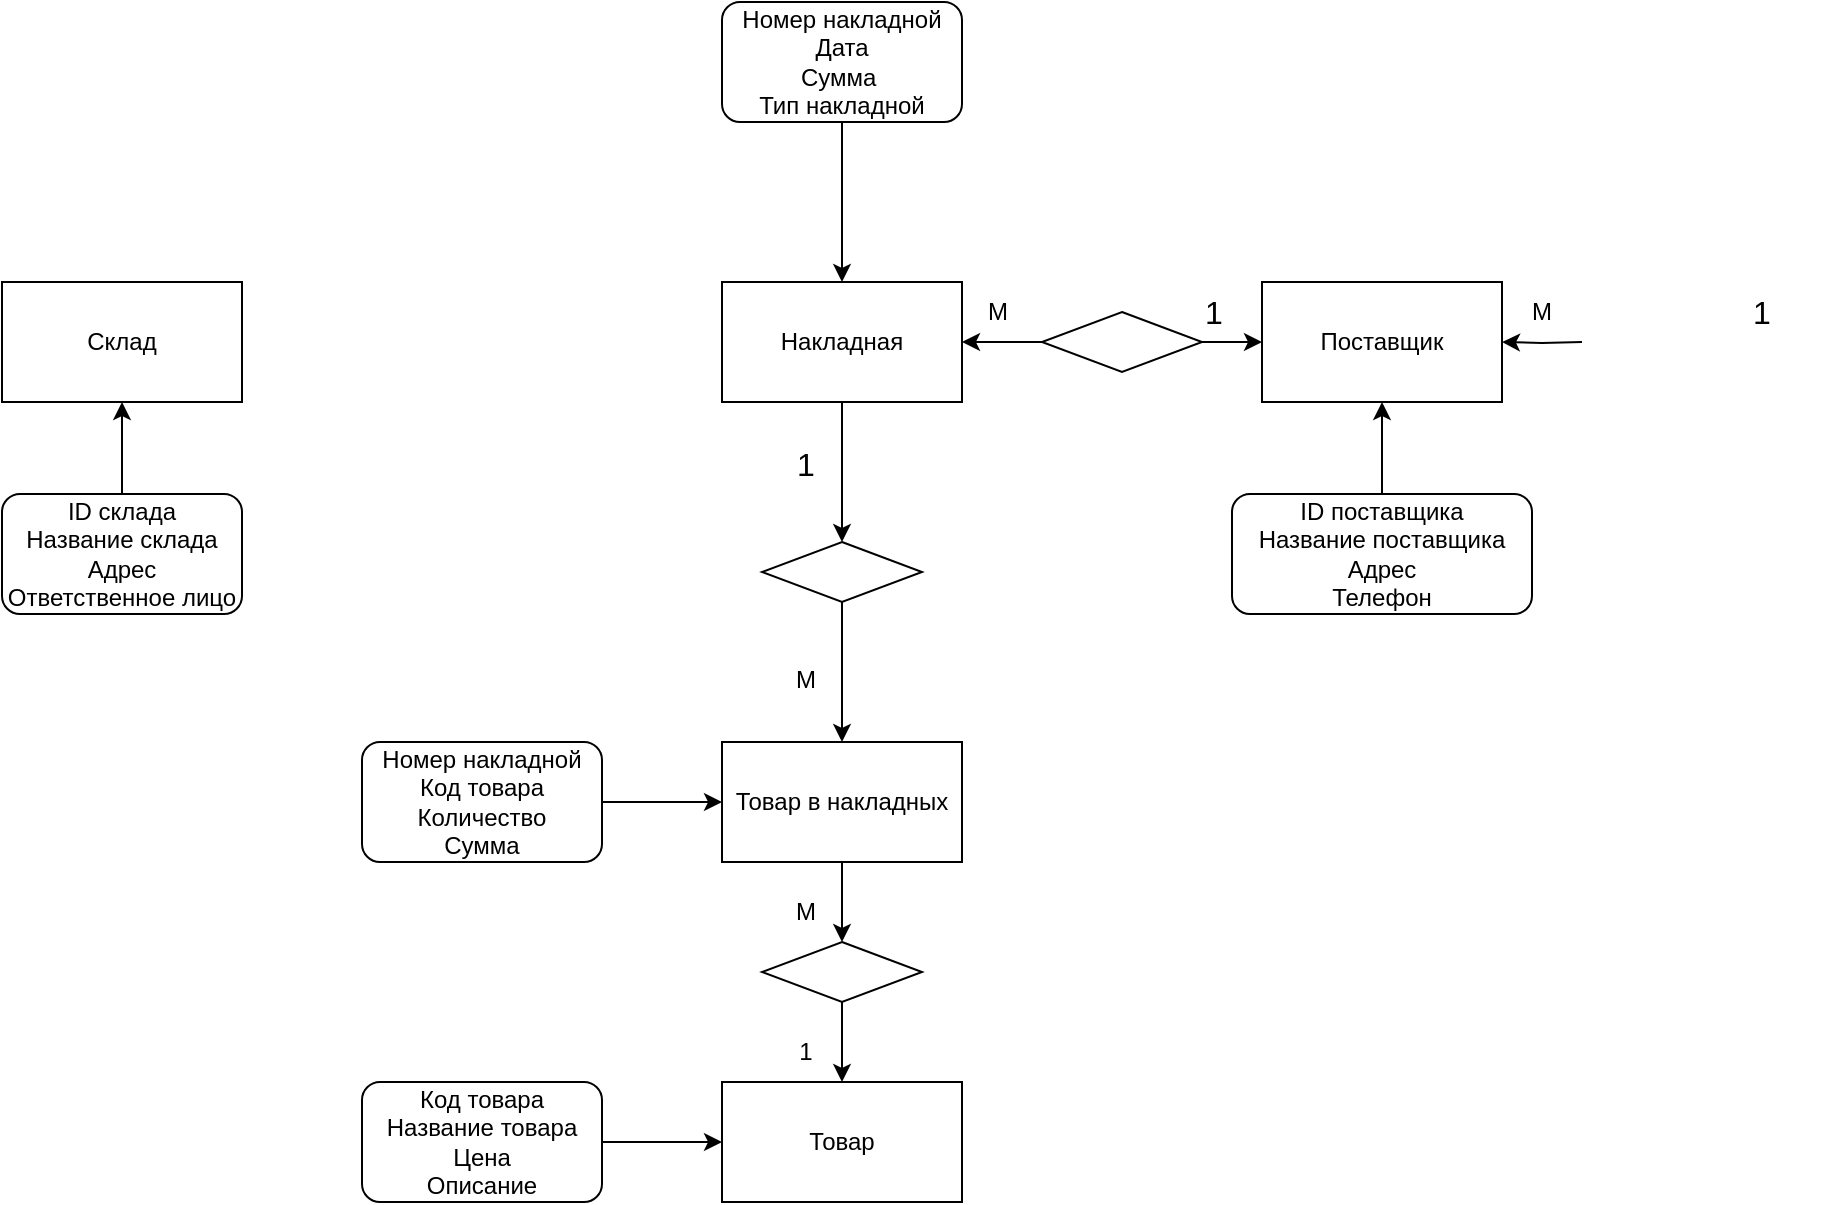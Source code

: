 <mxfile version="23.1.5" type="github">
  <diagram id="R2lEEEUBdFMjLlhIrx00" name="Page-1">
    <mxGraphModel dx="1843" dy="1681" grid="1" gridSize="12" guides="1" tooltips="1" connect="1" arrows="1" fold="1" page="1" pageScale="1" pageWidth="850" pageHeight="1100" math="0" shadow="0" extFonts="Permanent Marker^https://fonts.googleapis.com/css?family=Permanent+Marker">
      <root>
        <mxCell id="0" />
        <mxCell id="1" parent="0" />
        <mxCell id="KIhSotyc4KXOU1gQnIl4-2" value="Товар" style="rounded=0;whiteSpace=wrap;html=1;" parent="1" vertex="1">
          <mxGeometry x="120" y="420" width="120" height="60" as="geometry" />
        </mxCell>
        <mxCell id="9PAWE8jcKNj4PO7F9pd2-2" style="edgeStyle=orthogonalEdgeStyle;rounded=0;orthogonalLoop=1;jettySize=auto;html=1;exitX=0.5;exitY=1;exitDx=0;exitDy=0;" parent="1" source="KIhSotyc4KXOU1gQnIl4-3" target="KIhSotyc4KXOU1gQnIl4-9" edge="1">
          <mxGeometry relative="1" as="geometry" />
        </mxCell>
        <mxCell id="KIhSotyc4KXOU1gQnIl4-3" value="Накладная" style="rounded=0;whiteSpace=wrap;html=1;" parent="1" vertex="1">
          <mxGeometry x="120" y="20" width="120" height="60" as="geometry" />
        </mxCell>
        <mxCell id="9PAWE8jcKNj4PO7F9pd2-4" style="edgeStyle=orthogonalEdgeStyle;rounded=0;orthogonalLoop=1;jettySize=auto;html=1;exitX=0.5;exitY=1;exitDx=0;exitDy=0;entryX=0.5;entryY=0;entryDx=0;entryDy=0;" parent="1" source="KIhSotyc4KXOU1gQnIl4-4" target="KIhSotyc4KXOU1gQnIl4-8" edge="1">
          <mxGeometry relative="1" as="geometry" />
        </mxCell>
        <mxCell id="KIhSotyc4KXOU1gQnIl4-4" value="Товар в накладных" style="rounded=0;whiteSpace=wrap;html=1;" parent="1" vertex="1">
          <mxGeometry x="120" y="250" width="120" height="60" as="geometry" />
        </mxCell>
        <mxCell id="KIhSotyc4KXOU1gQnIl4-5" value="Склад" style="rounded=0;whiteSpace=wrap;html=1;" parent="1" vertex="1">
          <mxGeometry x="-240" y="20" width="120" height="60" as="geometry" />
        </mxCell>
        <mxCell id="KIhSotyc4KXOU1gQnIl4-6" value="Поставщик" style="rounded=0;whiteSpace=wrap;html=1;" parent="1" vertex="1">
          <mxGeometry x="390" y="20" width="120" height="60" as="geometry" />
        </mxCell>
        <mxCell id="9PAWE8jcKNj4PO7F9pd2-10" style="edgeStyle=orthogonalEdgeStyle;rounded=0;orthogonalLoop=1;jettySize=auto;html=1;entryX=1;entryY=0.5;entryDx=0;entryDy=0;" parent="1" target="KIhSotyc4KXOU1gQnIl4-6" edge="1">
          <mxGeometry relative="1" as="geometry">
            <mxPoint x="550" y="50" as="sourcePoint" />
          </mxGeometry>
        </mxCell>
        <mxCell id="9PAWE8jcKNj4PO7F9pd2-5" style="edgeStyle=orthogonalEdgeStyle;rounded=0;orthogonalLoop=1;jettySize=auto;html=1;exitX=0.5;exitY=1;exitDx=0;exitDy=0;entryX=0.5;entryY=0;entryDx=0;entryDy=0;" parent="1" source="KIhSotyc4KXOU1gQnIl4-8" target="KIhSotyc4KXOU1gQnIl4-2" edge="1">
          <mxGeometry relative="1" as="geometry" />
        </mxCell>
        <mxCell id="KIhSotyc4KXOU1gQnIl4-8" value="" style="rhombus;whiteSpace=wrap;html=1;" parent="1" vertex="1">
          <mxGeometry x="140" y="350" width="80" height="30" as="geometry" />
        </mxCell>
        <mxCell id="9PAWE8jcKNj4PO7F9pd2-3" style="edgeStyle=orthogonalEdgeStyle;rounded=0;orthogonalLoop=1;jettySize=auto;html=1;exitX=0.5;exitY=1;exitDx=0;exitDy=0;entryX=0.5;entryY=0;entryDx=0;entryDy=0;" parent="1" source="KIhSotyc4KXOU1gQnIl4-9" target="KIhSotyc4KXOU1gQnIl4-4" edge="1">
          <mxGeometry relative="1" as="geometry" />
        </mxCell>
        <mxCell id="KIhSotyc4KXOU1gQnIl4-9" value="" style="rhombus;whiteSpace=wrap;html=1;" parent="1" vertex="1">
          <mxGeometry x="140" y="150" width="80" height="30" as="geometry" />
        </mxCell>
        <mxCell id="9PAWE8jcKNj4PO7F9pd2-7" style="edgeStyle=orthogonalEdgeStyle;rounded=0;orthogonalLoop=1;jettySize=auto;html=1;" parent="1" source="KIhSotyc4KXOU1gQnIl4-10" target="KIhSotyc4KXOU1gQnIl4-6" edge="1">
          <mxGeometry relative="1" as="geometry" />
        </mxCell>
        <mxCell id="9PAWE8jcKNj4PO7F9pd2-8" style="edgeStyle=orthogonalEdgeStyle;rounded=0;orthogonalLoop=1;jettySize=auto;html=1;entryX=1;entryY=0.5;entryDx=0;entryDy=0;" parent="1" source="KIhSotyc4KXOU1gQnIl4-10" target="KIhSotyc4KXOU1gQnIl4-3" edge="1">
          <mxGeometry relative="1" as="geometry" />
        </mxCell>
        <mxCell id="KIhSotyc4KXOU1gQnIl4-10" value="" style="rhombus;whiteSpace=wrap;html=1;" parent="1" vertex="1">
          <mxGeometry x="280" y="35" width="80" height="30" as="geometry" />
        </mxCell>
        <mxCell id="KIhSotyc4KXOU1gQnIl4-33" value="М" style="text;html=1;strokeColor=none;fillColor=none;align=center;verticalAlign=middle;whiteSpace=wrap;rounded=0;" parent="1" vertex="1">
          <mxGeometry x="500" y="20" width="60" height="30" as="geometry" />
        </mxCell>
        <mxCell id="9PAWE8jcKNj4PO7F9pd2-1" style="edgeStyle=orthogonalEdgeStyle;rounded=0;orthogonalLoop=1;jettySize=auto;html=1;exitX=0.5;exitY=1;exitDx=0;exitDy=0;" parent="1" source="KIhSotyc4KXOU1gQnIl4-8" target="KIhSotyc4KXOU1gQnIl4-8" edge="1">
          <mxGeometry relative="1" as="geometry" />
        </mxCell>
        <mxCell id="9PAWE8jcKNj4PO7F9pd2-12" value="1" style="text;html=1;align=center;verticalAlign=middle;whiteSpace=wrap;rounded=0;strokeWidth=2;fontSize=16;" parent="1" vertex="1">
          <mxGeometry x="610" y="20" width="60" height="30" as="geometry" />
        </mxCell>
        <mxCell id="9PAWE8jcKNj4PO7F9pd2-13" value="М" style="text;html=1;strokeColor=none;fillColor=none;align=center;verticalAlign=middle;whiteSpace=wrap;rounded=0;" parent="1" vertex="1">
          <mxGeometry x="228" y="20" width="60" height="30" as="geometry" />
        </mxCell>
        <mxCell id="9PAWE8jcKNj4PO7F9pd2-14" value="1" style="text;html=1;align=center;verticalAlign=middle;whiteSpace=wrap;rounded=0;strokeWidth=2;fontSize=16;" parent="1" vertex="1">
          <mxGeometry x="336" y="20" width="60" height="30" as="geometry" />
        </mxCell>
        <mxCell id="9PAWE8jcKNj4PO7F9pd2-15" value="1" style="text;html=1;align=center;verticalAlign=middle;whiteSpace=wrap;rounded=0;strokeWidth=2;fontSize=16;" parent="1" vertex="1">
          <mxGeometry x="132" y="96" width="60" height="30" as="geometry" />
        </mxCell>
        <mxCell id="9PAWE8jcKNj4PO7F9pd2-16" value="М" style="text;html=1;strokeColor=none;fillColor=none;align=center;verticalAlign=middle;whiteSpace=wrap;rounded=0;" parent="1" vertex="1">
          <mxGeometry x="132" y="204" width="60" height="30" as="geometry" />
        </mxCell>
        <mxCell id="9PAWE8jcKNj4PO7F9pd2-17" value="М" style="text;html=1;strokeColor=none;fillColor=none;align=center;verticalAlign=middle;whiteSpace=wrap;rounded=0;" parent="1" vertex="1">
          <mxGeometry x="132" y="320" width="60" height="30" as="geometry" />
        </mxCell>
        <mxCell id="9PAWE8jcKNj4PO7F9pd2-18" value="1" style="text;html=1;strokeColor=none;fillColor=none;align=center;verticalAlign=middle;whiteSpace=wrap;rounded=0;" parent="1" vertex="1">
          <mxGeometry x="132" y="390" width="60" height="30" as="geometry" />
        </mxCell>
        <mxCell id="9PAWE8jcKNj4PO7F9pd2-20" style="edgeStyle=orthogonalEdgeStyle;rounded=0;orthogonalLoop=1;jettySize=auto;html=1;entryX=0.5;entryY=1;entryDx=0;entryDy=0;" parent="1" source="9PAWE8jcKNj4PO7F9pd2-19" target="KIhSotyc4KXOU1gQnIl4-5" edge="1">
          <mxGeometry relative="1" as="geometry" />
        </mxCell>
        <mxCell id="9PAWE8jcKNj4PO7F9pd2-19" value="ID склада&lt;br&gt;Название склада&lt;br&gt;Адрес&lt;br&gt;Ответственное лицо" style="rounded=1;whiteSpace=wrap;html=1;" parent="1" vertex="1">
          <mxGeometry x="-240" y="126" width="120" height="60" as="geometry" />
        </mxCell>
        <mxCell id="9PAWE8jcKNj4PO7F9pd2-24" style="edgeStyle=orthogonalEdgeStyle;rounded=0;orthogonalLoop=1;jettySize=auto;html=1;entryX=0.5;entryY=1;entryDx=0;entryDy=0;" parent="1" source="9PAWE8jcKNj4PO7F9pd2-23" target="KIhSotyc4KXOU1gQnIl4-6" edge="1">
          <mxGeometry relative="1" as="geometry" />
        </mxCell>
        <mxCell id="9PAWE8jcKNj4PO7F9pd2-23" value="ID поставщика&lt;br&gt;Название поставщика&lt;br&gt;Адрес&lt;br&gt;Телефон" style="rounded=1;whiteSpace=wrap;html=1;" parent="1" vertex="1">
          <mxGeometry x="375" y="126" width="150" height="60" as="geometry" />
        </mxCell>
        <mxCell id="9PAWE8jcKNj4PO7F9pd2-28" style="edgeStyle=orthogonalEdgeStyle;rounded=0;orthogonalLoop=1;jettySize=auto;html=1;entryX=0;entryY=0.5;entryDx=0;entryDy=0;" parent="1" source="9PAWE8jcKNj4PO7F9pd2-25" target="KIhSotyc4KXOU1gQnIl4-4" edge="1">
          <mxGeometry relative="1" as="geometry" />
        </mxCell>
        <mxCell id="9PAWE8jcKNj4PO7F9pd2-25" value="Номер накладной&lt;br&gt;Код товара&lt;br&gt;Количество&lt;br&gt;Сумма" style="rounded=1;whiteSpace=wrap;html=1;" parent="1" vertex="1">
          <mxGeometry x="-60" y="250" width="120" height="60" as="geometry" />
        </mxCell>
        <mxCell id="9PAWE8jcKNj4PO7F9pd2-30" style="edgeStyle=orthogonalEdgeStyle;rounded=0;orthogonalLoop=1;jettySize=auto;html=1;" parent="1" source="9PAWE8jcKNj4PO7F9pd2-26" target="KIhSotyc4KXOU1gQnIl4-3" edge="1">
          <mxGeometry relative="1" as="geometry" />
        </mxCell>
        <mxCell id="9PAWE8jcKNj4PO7F9pd2-26" value="Номер накладной&lt;br&gt;Дата&lt;br&gt;Сумма&amp;nbsp;&lt;br&gt;Тип накладной" style="rounded=1;whiteSpace=wrap;html=1;" parent="1" vertex="1">
          <mxGeometry x="120" y="-120" width="120" height="60" as="geometry" />
        </mxCell>
        <mxCell id="9PAWE8jcKNj4PO7F9pd2-29" style="edgeStyle=orthogonalEdgeStyle;rounded=0;orthogonalLoop=1;jettySize=auto;html=1;entryX=0;entryY=0.5;entryDx=0;entryDy=0;" parent="1" source="9PAWE8jcKNj4PO7F9pd2-27" target="KIhSotyc4KXOU1gQnIl4-2" edge="1">
          <mxGeometry relative="1" as="geometry" />
        </mxCell>
        <mxCell id="9PAWE8jcKNj4PO7F9pd2-27" value="Код товара&lt;br&gt;Название товара&lt;br&gt;Цена&lt;br&gt;Описание" style="rounded=1;whiteSpace=wrap;html=1;" parent="1" vertex="1">
          <mxGeometry x="-60" y="420" width="120" height="60" as="geometry" />
        </mxCell>
      </root>
    </mxGraphModel>
  </diagram>
</mxfile>
